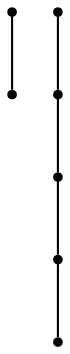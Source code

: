 graph {
  node [shape=point,comment="{\"directed\":false,\"doi\":\"10.1007/978-3-030-04414-5_14\",\"figure\":\"5 (1)\"}"]

  v0 [pos="695.0482397503529,347.14741999112897"]
  v1 [pos="695.0482397503528,419.18201640799305"]
  v2 [pos="695.0482397503528,479.9077023596421"]
  v3 [pos="645.0402732433552,518.6091738820464"]
  v4 [pos="645.0402732433552,247.7225039813285"]
  v5 [pos="695.0482397503528,286.41766443062363"]
  v6 [pos="595.0323067363577,383.16523882335025"]

  v0 -- v1 [id="-1",pos="695.0482397503529,347.14741999112897 695.0482397503528,419.18201640799305 695.0482397503528,419.18201640799305 695.0482397503528,419.18201640799305"]
  v6 -- v4 [id="-2",pos="595.0323067363577,383.16523882335025 645.0402732433552,247.7225039813285 645.0402732433552,247.7225039813285 645.0402732433552,247.7225039813285"]
  v3 -- v6 [id="-3",pos="645.0402732433552,518.6091738820464 595.0323067363577,383.16523882335025 595.0323067363577,383.16523882335025 595.0323067363577,383.16523882335025"]
  v4 -- v5 [id="-4",pos="645.0402732433552,247.7225039813285 695.0482397503528,286.41766443062363 695.0482397503528,286.41766443062363 695.0482397503528,286.41766443062363"]
  v2 -- v3 [id="-5",pos="695.0482397503528,479.9077023596421 645.0402732433552,518.6091738820464 645.0402732433552,518.6091738820464 645.0402732433552,518.6091738820464"]
}